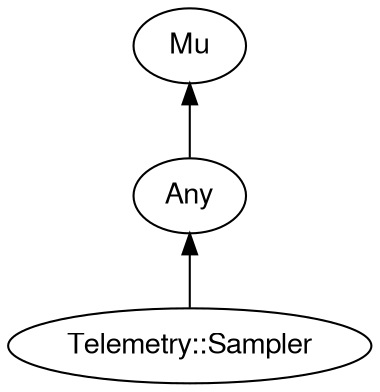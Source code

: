 digraph "perl6-type-graph" {
    rankdir=BT;
    splines=polyline;
    overlap=false; 
    graph [truecolor=true bgcolor="#FFFFFF"];
    // Types
    "Telemetry::Sampler" [color="#000000", fontcolor="#000000", href="/type/Telemetry::Sampler", fontname="FreeSans"];
    "Mu" [color="#000000", fontcolor="#000000", href="/type/Mu", fontname="FreeSans"];
    "Any" [color="#000000", fontcolor="#000000", href="/type/Any", fontname="FreeSans"];

    // Superclasses
    "Telemetry::Sampler" -> "Any" [color="#000000"];
    "Any" -> "Mu" [color="#000000"];

    // Roles
}
